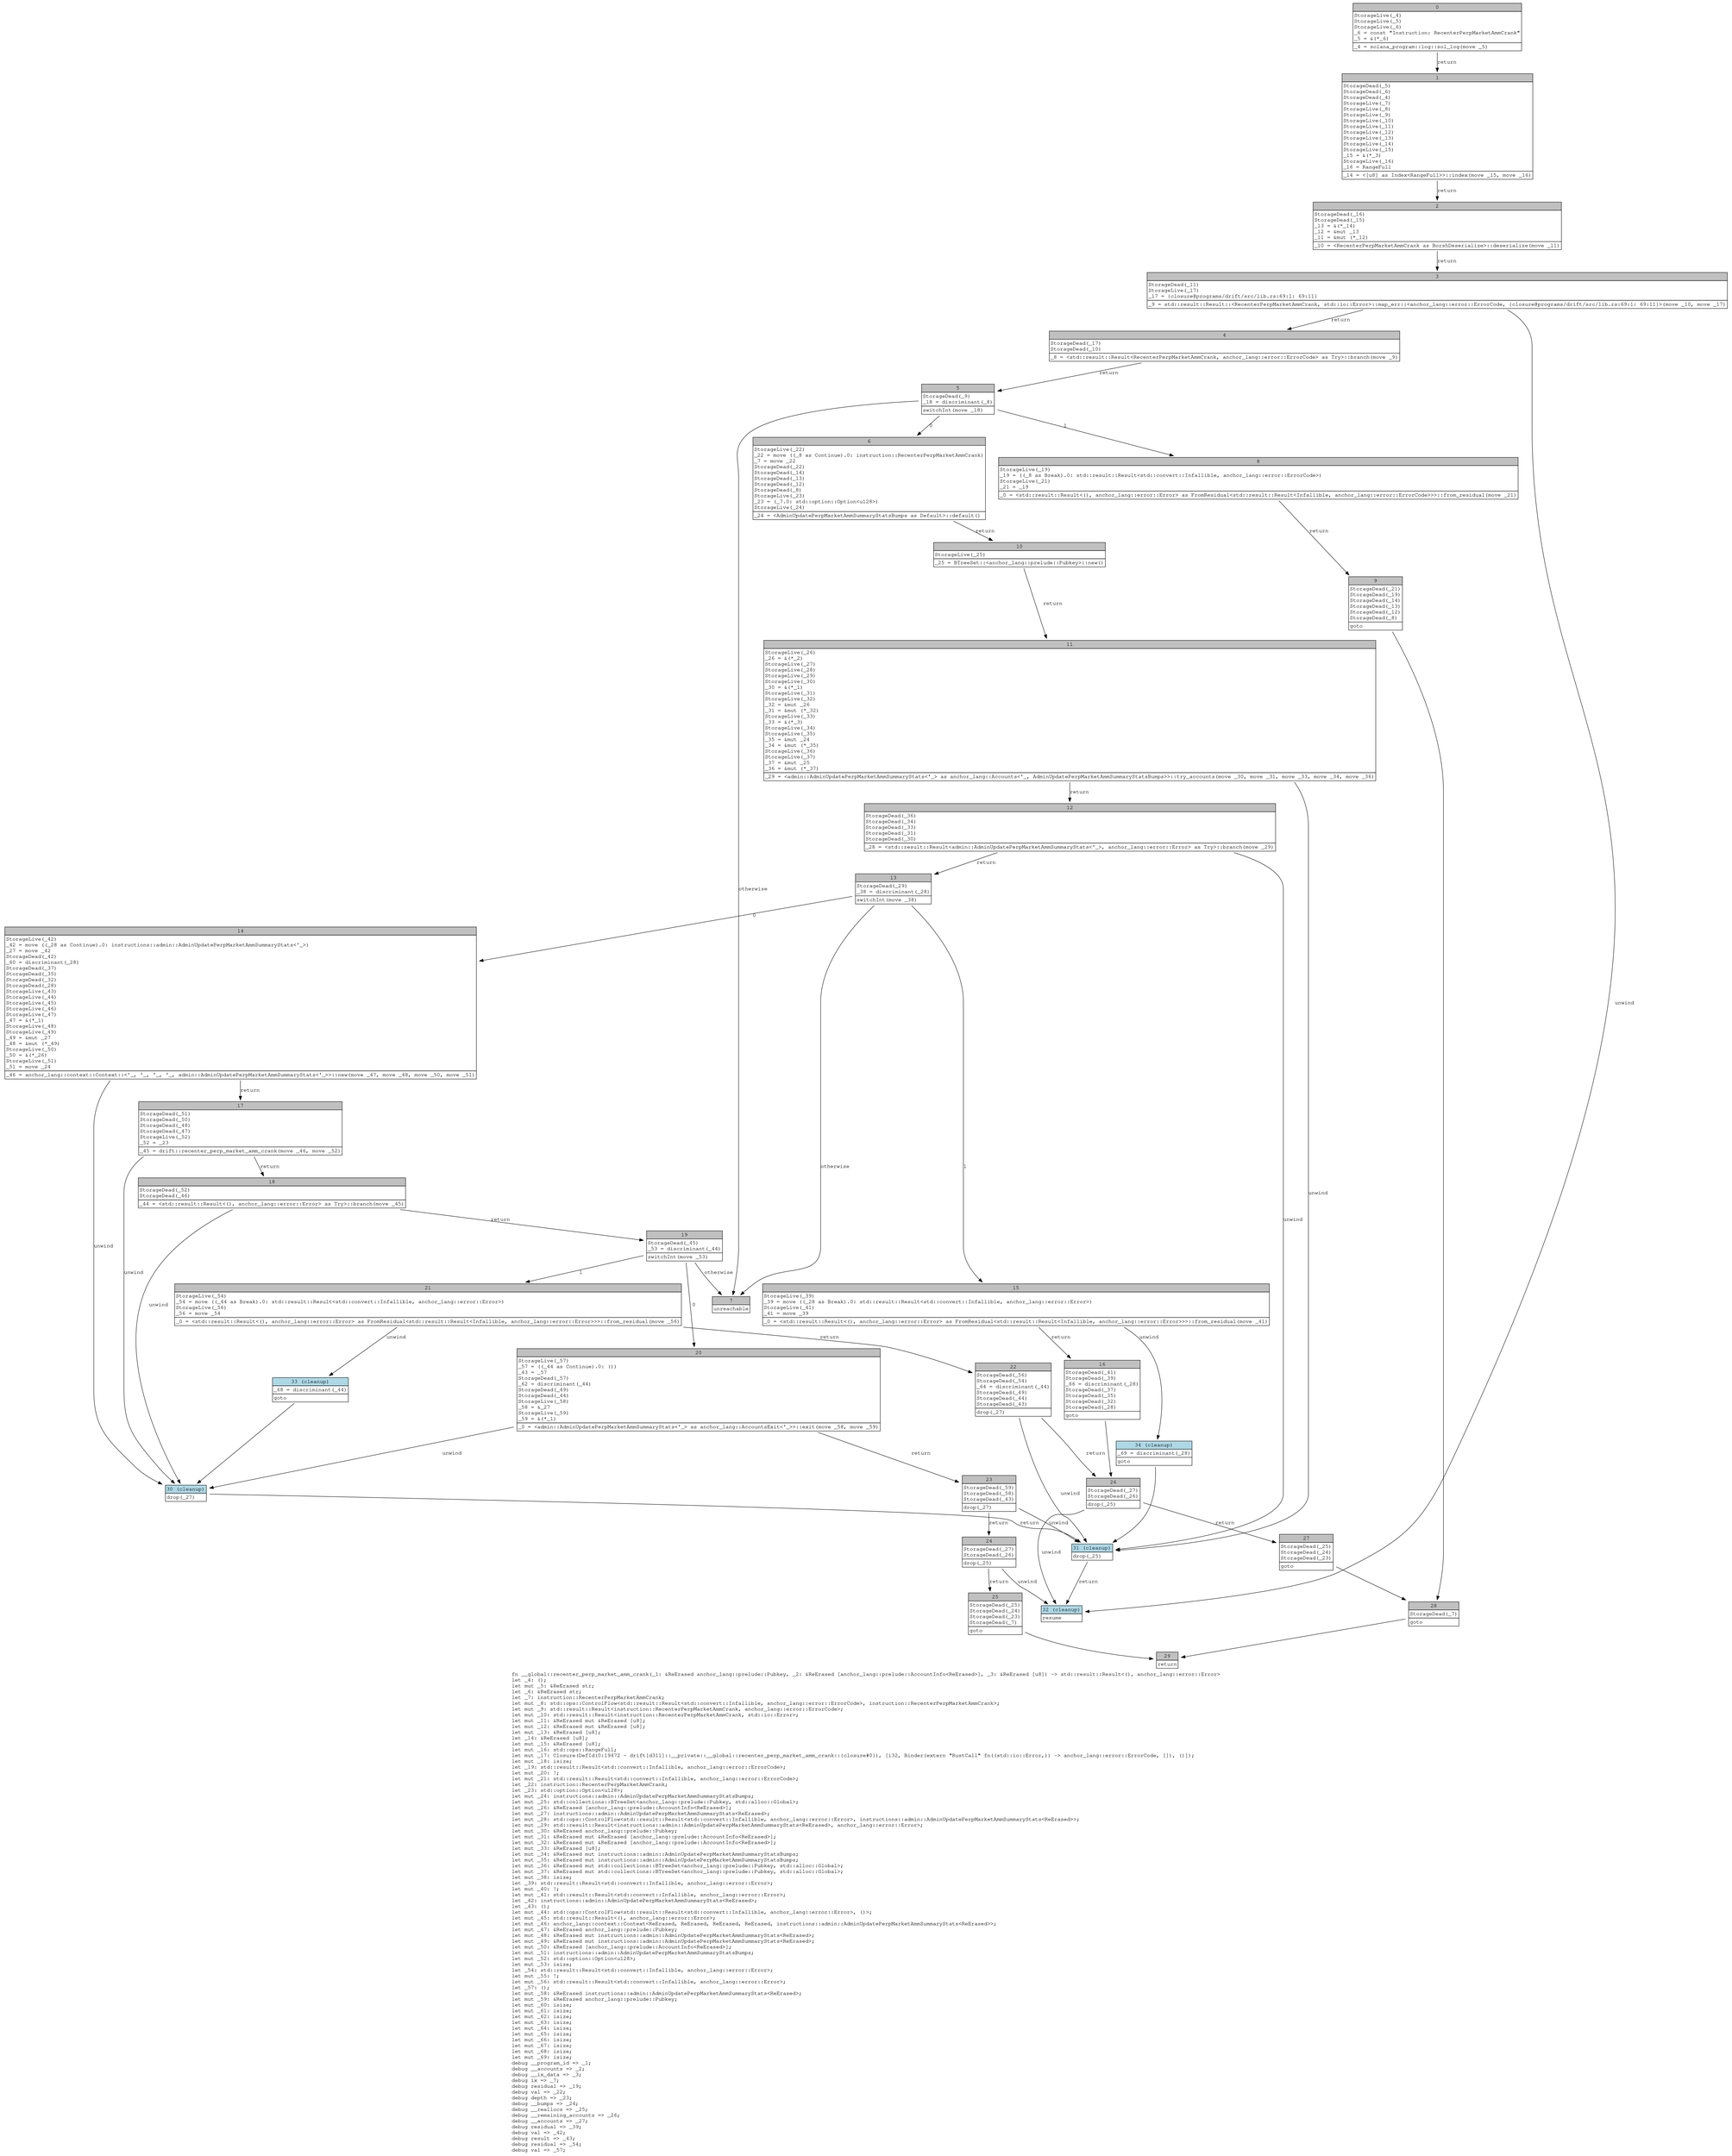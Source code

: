 digraph Mir_0_19470 {
    graph [fontname="Courier, monospace"];
    node [fontname="Courier, monospace"];
    edge [fontname="Courier, monospace"];
    label=<fn __global::recenter_perp_market_amm_crank(_1: &amp;ReErased anchor_lang::prelude::Pubkey, _2: &amp;ReErased [anchor_lang::prelude::AccountInfo&lt;ReErased&gt;], _3: &amp;ReErased [u8]) -&gt; std::result::Result&lt;(), anchor_lang::error::Error&gt;<br align="left"/>let _4: ();<br align="left"/>let mut _5: &amp;ReErased str;<br align="left"/>let _6: &amp;ReErased str;<br align="left"/>let _7: instruction::RecenterPerpMarketAmmCrank;<br align="left"/>let mut _8: std::ops::ControlFlow&lt;std::result::Result&lt;std::convert::Infallible, anchor_lang::error::ErrorCode&gt;, instruction::RecenterPerpMarketAmmCrank&gt;;<br align="left"/>let mut _9: std::result::Result&lt;instruction::RecenterPerpMarketAmmCrank, anchor_lang::error::ErrorCode&gt;;<br align="left"/>let mut _10: std::result::Result&lt;instruction::RecenterPerpMarketAmmCrank, std::io::Error&gt;;<br align="left"/>let mut _11: &amp;ReErased mut &amp;ReErased [u8];<br align="left"/>let mut _12: &amp;ReErased mut &amp;ReErased [u8];<br align="left"/>let mut _13: &amp;ReErased [u8];<br align="left"/>let _14: &amp;ReErased [u8];<br align="left"/>let mut _15: &amp;ReErased [u8];<br align="left"/>let mut _16: std::ops::RangeFull;<br align="left"/>let mut _17: Closure(DefId(0:19472 ~ drift[d311]::__private::__global::recenter_perp_market_amm_crank::{closure#0}), [i32, Binder(extern &quot;RustCall&quot; fn((std::io::Error,)) -&gt; anchor_lang::error::ErrorCode, []), ()]);<br align="left"/>let mut _18: isize;<br align="left"/>let _19: std::result::Result&lt;std::convert::Infallible, anchor_lang::error::ErrorCode&gt;;<br align="left"/>let mut _20: !;<br align="left"/>let mut _21: std::result::Result&lt;std::convert::Infallible, anchor_lang::error::ErrorCode&gt;;<br align="left"/>let _22: instruction::RecenterPerpMarketAmmCrank;<br align="left"/>let _23: std::option::Option&lt;u128&gt;;<br align="left"/>let mut _24: instructions::admin::AdminUpdatePerpMarketAmmSummaryStatsBumps;<br align="left"/>let mut _25: std::collections::BTreeSet&lt;anchor_lang::prelude::Pubkey, std::alloc::Global&gt;;<br align="left"/>let mut _26: &amp;ReErased [anchor_lang::prelude::AccountInfo&lt;ReErased&gt;];<br align="left"/>let mut _27: instructions::admin::AdminUpdatePerpMarketAmmSummaryStats&lt;ReErased&gt;;<br align="left"/>let mut _28: std::ops::ControlFlow&lt;std::result::Result&lt;std::convert::Infallible, anchor_lang::error::Error&gt;, instructions::admin::AdminUpdatePerpMarketAmmSummaryStats&lt;ReErased&gt;&gt;;<br align="left"/>let mut _29: std::result::Result&lt;instructions::admin::AdminUpdatePerpMarketAmmSummaryStats&lt;ReErased&gt;, anchor_lang::error::Error&gt;;<br align="left"/>let mut _30: &amp;ReErased anchor_lang::prelude::Pubkey;<br align="left"/>let mut _31: &amp;ReErased mut &amp;ReErased [anchor_lang::prelude::AccountInfo&lt;ReErased&gt;];<br align="left"/>let mut _32: &amp;ReErased mut &amp;ReErased [anchor_lang::prelude::AccountInfo&lt;ReErased&gt;];<br align="left"/>let mut _33: &amp;ReErased [u8];<br align="left"/>let mut _34: &amp;ReErased mut instructions::admin::AdminUpdatePerpMarketAmmSummaryStatsBumps;<br align="left"/>let mut _35: &amp;ReErased mut instructions::admin::AdminUpdatePerpMarketAmmSummaryStatsBumps;<br align="left"/>let mut _36: &amp;ReErased mut std::collections::BTreeSet&lt;anchor_lang::prelude::Pubkey, std::alloc::Global&gt;;<br align="left"/>let mut _37: &amp;ReErased mut std::collections::BTreeSet&lt;anchor_lang::prelude::Pubkey, std::alloc::Global&gt;;<br align="left"/>let mut _38: isize;<br align="left"/>let _39: std::result::Result&lt;std::convert::Infallible, anchor_lang::error::Error&gt;;<br align="left"/>let mut _40: !;<br align="left"/>let mut _41: std::result::Result&lt;std::convert::Infallible, anchor_lang::error::Error&gt;;<br align="left"/>let _42: instructions::admin::AdminUpdatePerpMarketAmmSummaryStats&lt;ReErased&gt;;<br align="left"/>let _43: ();<br align="left"/>let mut _44: std::ops::ControlFlow&lt;std::result::Result&lt;std::convert::Infallible, anchor_lang::error::Error&gt;, ()&gt;;<br align="left"/>let mut _45: std::result::Result&lt;(), anchor_lang::error::Error&gt;;<br align="left"/>let mut _46: anchor_lang::context::Context&lt;ReErased, ReErased, ReErased, ReErased, instructions::admin::AdminUpdatePerpMarketAmmSummaryStats&lt;ReErased&gt;&gt;;<br align="left"/>let mut _47: &amp;ReErased anchor_lang::prelude::Pubkey;<br align="left"/>let mut _48: &amp;ReErased mut instructions::admin::AdminUpdatePerpMarketAmmSummaryStats&lt;ReErased&gt;;<br align="left"/>let mut _49: &amp;ReErased mut instructions::admin::AdminUpdatePerpMarketAmmSummaryStats&lt;ReErased&gt;;<br align="left"/>let mut _50: &amp;ReErased [anchor_lang::prelude::AccountInfo&lt;ReErased&gt;];<br align="left"/>let mut _51: instructions::admin::AdminUpdatePerpMarketAmmSummaryStatsBumps;<br align="left"/>let mut _52: std::option::Option&lt;u128&gt;;<br align="left"/>let mut _53: isize;<br align="left"/>let _54: std::result::Result&lt;std::convert::Infallible, anchor_lang::error::Error&gt;;<br align="left"/>let mut _55: !;<br align="left"/>let mut _56: std::result::Result&lt;std::convert::Infallible, anchor_lang::error::Error&gt;;<br align="left"/>let _57: ();<br align="left"/>let mut _58: &amp;ReErased instructions::admin::AdminUpdatePerpMarketAmmSummaryStats&lt;ReErased&gt;;<br align="left"/>let mut _59: &amp;ReErased anchor_lang::prelude::Pubkey;<br align="left"/>let mut _60: isize;<br align="left"/>let mut _61: isize;<br align="left"/>let mut _62: isize;<br align="left"/>let mut _63: isize;<br align="left"/>let mut _64: isize;<br align="left"/>let mut _65: isize;<br align="left"/>let mut _66: isize;<br align="left"/>let mut _67: isize;<br align="left"/>let mut _68: isize;<br align="left"/>let mut _69: isize;<br align="left"/>debug __program_id =&gt; _1;<br align="left"/>debug __accounts =&gt; _2;<br align="left"/>debug __ix_data =&gt; _3;<br align="left"/>debug ix =&gt; _7;<br align="left"/>debug residual =&gt; _19;<br align="left"/>debug val =&gt; _22;<br align="left"/>debug depth =&gt; _23;<br align="left"/>debug __bumps =&gt; _24;<br align="left"/>debug __reallocs =&gt; _25;<br align="left"/>debug __remaining_accounts =&gt; _26;<br align="left"/>debug __accounts =&gt; _27;<br align="left"/>debug residual =&gt; _39;<br align="left"/>debug val =&gt; _42;<br align="left"/>debug result =&gt; _43;<br align="left"/>debug residual =&gt; _54;<br align="left"/>debug val =&gt; _57;<br align="left"/>>;
    bb0__0_19470 [shape="none", label=<<table border="0" cellborder="1" cellspacing="0"><tr><td bgcolor="gray" align="center" colspan="1">0</td></tr><tr><td align="left" balign="left">StorageLive(_4)<br/>StorageLive(_5)<br/>StorageLive(_6)<br/>_6 = const &quot;Instruction: RecenterPerpMarketAmmCrank&quot;<br/>_5 = &amp;(*_6)<br/></td></tr><tr><td align="left">_4 = solana_program::log::sol_log(move _5)</td></tr></table>>];
    bb1__0_19470 [shape="none", label=<<table border="0" cellborder="1" cellspacing="0"><tr><td bgcolor="gray" align="center" colspan="1">1</td></tr><tr><td align="left" balign="left">StorageDead(_5)<br/>StorageDead(_6)<br/>StorageDead(_4)<br/>StorageLive(_7)<br/>StorageLive(_8)<br/>StorageLive(_9)<br/>StorageLive(_10)<br/>StorageLive(_11)<br/>StorageLive(_12)<br/>StorageLive(_13)<br/>StorageLive(_14)<br/>StorageLive(_15)<br/>_15 = &amp;(*_3)<br/>StorageLive(_16)<br/>_16 = RangeFull<br/></td></tr><tr><td align="left">_14 = &lt;[u8] as Index&lt;RangeFull&gt;&gt;::index(move _15, move _16)</td></tr></table>>];
    bb2__0_19470 [shape="none", label=<<table border="0" cellborder="1" cellspacing="0"><tr><td bgcolor="gray" align="center" colspan="1">2</td></tr><tr><td align="left" balign="left">StorageDead(_16)<br/>StorageDead(_15)<br/>_13 = &amp;(*_14)<br/>_12 = &amp;mut _13<br/>_11 = &amp;mut (*_12)<br/></td></tr><tr><td align="left">_10 = &lt;RecenterPerpMarketAmmCrank as BorshDeserialize&gt;::deserialize(move _11)</td></tr></table>>];
    bb3__0_19470 [shape="none", label=<<table border="0" cellborder="1" cellspacing="0"><tr><td bgcolor="gray" align="center" colspan="1">3</td></tr><tr><td align="left" balign="left">StorageDead(_11)<br/>StorageLive(_17)<br/>_17 = {closure@programs/drift/src/lib.rs:69:1: 69:11}<br/></td></tr><tr><td align="left">_9 = std::result::Result::&lt;RecenterPerpMarketAmmCrank, std::io::Error&gt;::map_err::&lt;anchor_lang::error::ErrorCode, {closure@programs/drift/src/lib.rs:69:1: 69:11}&gt;(move _10, move _17)</td></tr></table>>];
    bb4__0_19470 [shape="none", label=<<table border="0" cellborder="1" cellspacing="0"><tr><td bgcolor="gray" align="center" colspan="1">4</td></tr><tr><td align="left" balign="left">StorageDead(_17)<br/>StorageDead(_10)<br/></td></tr><tr><td align="left">_8 = &lt;std::result::Result&lt;RecenterPerpMarketAmmCrank, anchor_lang::error::ErrorCode&gt; as Try&gt;::branch(move _9)</td></tr></table>>];
    bb5__0_19470 [shape="none", label=<<table border="0" cellborder="1" cellspacing="0"><tr><td bgcolor="gray" align="center" colspan="1">5</td></tr><tr><td align="left" balign="left">StorageDead(_9)<br/>_18 = discriminant(_8)<br/></td></tr><tr><td align="left">switchInt(move _18)</td></tr></table>>];
    bb6__0_19470 [shape="none", label=<<table border="0" cellborder="1" cellspacing="0"><tr><td bgcolor="gray" align="center" colspan="1">6</td></tr><tr><td align="left" balign="left">StorageLive(_22)<br/>_22 = move ((_8 as Continue).0: instruction::RecenterPerpMarketAmmCrank)<br/>_7 = move _22<br/>StorageDead(_22)<br/>StorageDead(_14)<br/>StorageDead(_13)<br/>StorageDead(_12)<br/>StorageDead(_8)<br/>StorageLive(_23)<br/>_23 = (_7.0: std::option::Option&lt;u128&gt;)<br/>StorageLive(_24)<br/></td></tr><tr><td align="left">_24 = &lt;AdminUpdatePerpMarketAmmSummaryStatsBumps as Default&gt;::default()</td></tr></table>>];
    bb7__0_19470 [shape="none", label=<<table border="0" cellborder="1" cellspacing="0"><tr><td bgcolor="gray" align="center" colspan="1">7</td></tr><tr><td align="left">unreachable</td></tr></table>>];
    bb8__0_19470 [shape="none", label=<<table border="0" cellborder="1" cellspacing="0"><tr><td bgcolor="gray" align="center" colspan="1">8</td></tr><tr><td align="left" balign="left">StorageLive(_19)<br/>_19 = ((_8 as Break).0: std::result::Result&lt;std::convert::Infallible, anchor_lang::error::ErrorCode&gt;)<br/>StorageLive(_21)<br/>_21 = _19<br/></td></tr><tr><td align="left">_0 = &lt;std::result::Result&lt;(), anchor_lang::error::Error&gt; as FromResidual&lt;std::result::Result&lt;Infallible, anchor_lang::error::ErrorCode&gt;&gt;&gt;::from_residual(move _21)</td></tr></table>>];
    bb9__0_19470 [shape="none", label=<<table border="0" cellborder="1" cellspacing="0"><tr><td bgcolor="gray" align="center" colspan="1">9</td></tr><tr><td align="left" balign="left">StorageDead(_21)<br/>StorageDead(_19)<br/>StorageDead(_14)<br/>StorageDead(_13)<br/>StorageDead(_12)<br/>StorageDead(_8)<br/></td></tr><tr><td align="left">goto</td></tr></table>>];
    bb10__0_19470 [shape="none", label=<<table border="0" cellborder="1" cellspacing="0"><tr><td bgcolor="gray" align="center" colspan="1">10</td></tr><tr><td align="left" balign="left">StorageLive(_25)<br/></td></tr><tr><td align="left">_25 = BTreeSet::&lt;anchor_lang::prelude::Pubkey&gt;::new()</td></tr></table>>];
    bb11__0_19470 [shape="none", label=<<table border="0" cellborder="1" cellspacing="0"><tr><td bgcolor="gray" align="center" colspan="1">11</td></tr><tr><td align="left" balign="left">StorageLive(_26)<br/>_26 = &amp;(*_2)<br/>StorageLive(_27)<br/>StorageLive(_28)<br/>StorageLive(_29)<br/>StorageLive(_30)<br/>_30 = &amp;(*_1)<br/>StorageLive(_31)<br/>StorageLive(_32)<br/>_32 = &amp;mut _26<br/>_31 = &amp;mut (*_32)<br/>StorageLive(_33)<br/>_33 = &amp;(*_3)<br/>StorageLive(_34)<br/>StorageLive(_35)<br/>_35 = &amp;mut _24<br/>_34 = &amp;mut (*_35)<br/>StorageLive(_36)<br/>StorageLive(_37)<br/>_37 = &amp;mut _25<br/>_36 = &amp;mut (*_37)<br/></td></tr><tr><td align="left">_29 = &lt;admin::AdminUpdatePerpMarketAmmSummaryStats&lt;'_&gt; as anchor_lang::Accounts&lt;'_, AdminUpdatePerpMarketAmmSummaryStatsBumps&gt;&gt;::try_accounts(move _30, move _31, move _33, move _34, move _36)</td></tr></table>>];
    bb12__0_19470 [shape="none", label=<<table border="0" cellborder="1" cellspacing="0"><tr><td bgcolor="gray" align="center" colspan="1">12</td></tr><tr><td align="left" balign="left">StorageDead(_36)<br/>StorageDead(_34)<br/>StorageDead(_33)<br/>StorageDead(_31)<br/>StorageDead(_30)<br/></td></tr><tr><td align="left">_28 = &lt;std::result::Result&lt;admin::AdminUpdatePerpMarketAmmSummaryStats&lt;'_&gt;, anchor_lang::error::Error&gt; as Try&gt;::branch(move _29)</td></tr></table>>];
    bb13__0_19470 [shape="none", label=<<table border="0" cellborder="1" cellspacing="0"><tr><td bgcolor="gray" align="center" colspan="1">13</td></tr><tr><td align="left" balign="left">StorageDead(_29)<br/>_38 = discriminant(_28)<br/></td></tr><tr><td align="left">switchInt(move _38)</td></tr></table>>];
    bb14__0_19470 [shape="none", label=<<table border="0" cellborder="1" cellspacing="0"><tr><td bgcolor="gray" align="center" colspan="1">14</td></tr><tr><td align="left" balign="left">StorageLive(_42)<br/>_42 = move ((_28 as Continue).0: instructions::admin::AdminUpdatePerpMarketAmmSummaryStats&lt;'_&gt;)<br/>_27 = move _42<br/>StorageDead(_42)<br/>_60 = discriminant(_28)<br/>StorageDead(_37)<br/>StorageDead(_35)<br/>StorageDead(_32)<br/>StorageDead(_28)<br/>StorageLive(_43)<br/>StorageLive(_44)<br/>StorageLive(_45)<br/>StorageLive(_46)<br/>StorageLive(_47)<br/>_47 = &amp;(*_1)<br/>StorageLive(_48)<br/>StorageLive(_49)<br/>_49 = &amp;mut _27<br/>_48 = &amp;mut (*_49)<br/>StorageLive(_50)<br/>_50 = &amp;(*_26)<br/>StorageLive(_51)<br/>_51 = move _24<br/></td></tr><tr><td align="left">_46 = anchor_lang::context::Context::&lt;'_, '_, '_, '_, admin::AdminUpdatePerpMarketAmmSummaryStats&lt;'_&gt;&gt;::new(move _47, move _48, move _50, move _51)</td></tr></table>>];
    bb15__0_19470 [shape="none", label=<<table border="0" cellborder="1" cellspacing="0"><tr><td bgcolor="gray" align="center" colspan="1">15</td></tr><tr><td align="left" balign="left">StorageLive(_39)<br/>_39 = move ((_28 as Break).0: std::result::Result&lt;std::convert::Infallible, anchor_lang::error::Error&gt;)<br/>StorageLive(_41)<br/>_41 = move _39<br/></td></tr><tr><td align="left">_0 = &lt;std::result::Result&lt;(), anchor_lang::error::Error&gt; as FromResidual&lt;std::result::Result&lt;Infallible, anchor_lang::error::Error&gt;&gt;&gt;::from_residual(move _41)</td></tr></table>>];
    bb16__0_19470 [shape="none", label=<<table border="0" cellborder="1" cellspacing="0"><tr><td bgcolor="gray" align="center" colspan="1">16</td></tr><tr><td align="left" balign="left">StorageDead(_41)<br/>StorageDead(_39)<br/>_66 = discriminant(_28)<br/>StorageDead(_37)<br/>StorageDead(_35)<br/>StorageDead(_32)<br/>StorageDead(_28)<br/></td></tr><tr><td align="left">goto</td></tr></table>>];
    bb17__0_19470 [shape="none", label=<<table border="0" cellborder="1" cellspacing="0"><tr><td bgcolor="gray" align="center" colspan="1">17</td></tr><tr><td align="left" balign="left">StorageDead(_51)<br/>StorageDead(_50)<br/>StorageDead(_48)<br/>StorageDead(_47)<br/>StorageLive(_52)<br/>_52 = _23<br/></td></tr><tr><td align="left">_45 = drift::recenter_perp_market_amm_crank(move _46, move _52)</td></tr></table>>];
    bb18__0_19470 [shape="none", label=<<table border="0" cellborder="1" cellspacing="0"><tr><td bgcolor="gray" align="center" colspan="1">18</td></tr><tr><td align="left" balign="left">StorageDead(_52)<br/>StorageDead(_46)<br/></td></tr><tr><td align="left">_44 = &lt;std::result::Result&lt;(), anchor_lang::error::Error&gt; as Try&gt;::branch(move _45)</td></tr></table>>];
    bb19__0_19470 [shape="none", label=<<table border="0" cellborder="1" cellspacing="0"><tr><td bgcolor="gray" align="center" colspan="1">19</td></tr><tr><td align="left" balign="left">StorageDead(_45)<br/>_53 = discriminant(_44)<br/></td></tr><tr><td align="left">switchInt(move _53)</td></tr></table>>];
    bb20__0_19470 [shape="none", label=<<table border="0" cellborder="1" cellspacing="0"><tr><td bgcolor="gray" align="center" colspan="1">20</td></tr><tr><td align="left" balign="left">StorageLive(_57)<br/>_57 = ((_44 as Continue).0: ())<br/>_43 = _57<br/>StorageDead(_57)<br/>_62 = discriminant(_44)<br/>StorageDead(_49)<br/>StorageDead(_44)<br/>StorageLive(_58)<br/>_58 = &amp;_27<br/>StorageLive(_59)<br/>_59 = &amp;(*_1)<br/></td></tr><tr><td align="left">_0 = &lt;admin::AdminUpdatePerpMarketAmmSummaryStats&lt;'_&gt; as anchor_lang::AccountsExit&lt;'_&gt;&gt;::exit(move _58, move _59)</td></tr></table>>];
    bb21__0_19470 [shape="none", label=<<table border="0" cellborder="1" cellspacing="0"><tr><td bgcolor="gray" align="center" colspan="1">21</td></tr><tr><td align="left" balign="left">StorageLive(_54)<br/>_54 = move ((_44 as Break).0: std::result::Result&lt;std::convert::Infallible, anchor_lang::error::Error&gt;)<br/>StorageLive(_56)<br/>_56 = move _54<br/></td></tr><tr><td align="left">_0 = &lt;std::result::Result&lt;(), anchor_lang::error::Error&gt; as FromResidual&lt;std::result::Result&lt;Infallible, anchor_lang::error::Error&gt;&gt;&gt;::from_residual(move _56)</td></tr></table>>];
    bb22__0_19470 [shape="none", label=<<table border="0" cellborder="1" cellspacing="0"><tr><td bgcolor="gray" align="center" colspan="1">22</td></tr><tr><td align="left" balign="left">StorageDead(_56)<br/>StorageDead(_54)<br/>_64 = discriminant(_44)<br/>StorageDead(_49)<br/>StorageDead(_44)<br/>StorageDead(_43)<br/></td></tr><tr><td align="left">drop(_27)</td></tr></table>>];
    bb23__0_19470 [shape="none", label=<<table border="0" cellborder="1" cellspacing="0"><tr><td bgcolor="gray" align="center" colspan="1">23</td></tr><tr><td align="left" balign="left">StorageDead(_59)<br/>StorageDead(_58)<br/>StorageDead(_43)<br/></td></tr><tr><td align="left">drop(_27)</td></tr></table>>];
    bb24__0_19470 [shape="none", label=<<table border="0" cellborder="1" cellspacing="0"><tr><td bgcolor="gray" align="center" colspan="1">24</td></tr><tr><td align="left" balign="left">StorageDead(_27)<br/>StorageDead(_26)<br/></td></tr><tr><td align="left">drop(_25)</td></tr></table>>];
    bb25__0_19470 [shape="none", label=<<table border="0" cellborder="1" cellspacing="0"><tr><td bgcolor="gray" align="center" colspan="1">25</td></tr><tr><td align="left" balign="left">StorageDead(_25)<br/>StorageDead(_24)<br/>StorageDead(_23)<br/>StorageDead(_7)<br/></td></tr><tr><td align="left">goto</td></tr></table>>];
    bb26__0_19470 [shape="none", label=<<table border="0" cellborder="1" cellspacing="0"><tr><td bgcolor="gray" align="center" colspan="1">26</td></tr><tr><td align="left" balign="left">StorageDead(_27)<br/>StorageDead(_26)<br/></td></tr><tr><td align="left">drop(_25)</td></tr></table>>];
    bb27__0_19470 [shape="none", label=<<table border="0" cellborder="1" cellspacing="0"><tr><td bgcolor="gray" align="center" colspan="1">27</td></tr><tr><td align="left" balign="left">StorageDead(_25)<br/>StorageDead(_24)<br/>StorageDead(_23)<br/></td></tr><tr><td align="left">goto</td></tr></table>>];
    bb28__0_19470 [shape="none", label=<<table border="0" cellborder="1" cellspacing="0"><tr><td bgcolor="gray" align="center" colspan="1">28</td></tr><tr><td align="left" balign="left">StorageDead(_7)<br/></td></tr><tr><td align="left">goto</td></tr></table>>];
    bb29__0_19470 [shape="none", label=<<table border="0" cellborder="1" cellspacing="0"><tr><td bgcolor="gray" align="center" colspan="1">29</td></tr><tr><td align="left">return</td></tr></table>>];
    bb30__0_19470 [shape="none", label=<<table border="0" cellborder="1" cellspacing="0"><tr><td bgcolor="lightblue" align="center" colspan="1">30 (cleanup)</td></tr><tr><td align="left">drop(_27)</td></tr></table>>];
    bb31__0_19470 [shape="none", label=<<table border="0" cellborder="1" cellspacing="0"><tr><td bgcolor="lightblue" align="center" colspan="1">31 (cleanup)</td></tr><tr><td align="left">drop(_25)</td></tr></table>>];
    bb32__0_19470 [shape="none", label=<<table border="0" cellborder="1" cellspacing="0"><tr><td bgcolor="lightblue" align="center" colspan="1">32 (cleanup)</td></tr><tr><td align="left">resume</td></tr></table>>];
    bb33__0_19470 [shape="none", label=<<table border="0" cellborder="1" cellspacing="0"><tr><td bgcolor="lightblue" align="center" colspan="1">33 (cleanup)</td></tr><tr><td align="left" balign="left">_68 = discriminant(_44)<br/></td></tr><tr><td align="left">goto</td></tr></table>>];
    bb34__0_19470 [shape="none", label=<<table border="0" cellborder="1" cellspacing="0"><tr><td bgcolor="lightblue" align="center" colspan="1">34 (cleanup)</td></tr><tr><td align="left" balign="left">_69 = discriminant(_28)<br/></td></tr><tr><td align="left">goto</td></tr></table>>];
    bb0__0_19470 -> bb1__0_19470 [label="return"];
    bb1__0_19470 -> bb2__0_19470 [label="return"];
    bb2__0_19470 -> bb3__0_19470 [label="return"];
    bb3__0_19470 -> bb4__0_19470 [label="return"];
    bb3__0_19470 -> bb32__0_19470 [label="unwind"];
    bb4__0_19470 -> bb5__0_19470 [label="return"];
    bb5__0_19470 -> bb6__0_19470 [label="0"];
    bb5__0_19470 -> bb8__0_19470 [label="1"];
    bb5__0_19470 -> bb7__0_19470 [label="otherwise"];
    bb6__0_19470 -> bb10__0_19470 [label="return"];
    bb8__0_19470 -> bb9__0_19470 [label="return"];
    bb9__0_19470 -> bb28__0_19470 [label=""];
    bb10__0_19470 -> bb11__0_19470 [label="return"];
    bb11__0_19470 -> bb12__0_19470 [label="return"];
    bb11__0_19470 -> bb31__0_19470 [label="unwind"];
    bb12__0_19470 -> bb13__0_19470 [label="return"];
    bb12__0_19470 -> bb31__0_19470 [label="unwind"];
    bb13__0_19470 -> bb14__0_19470 [label="0"];
    bb13__0_19470 -> bb15__0_19470 [label="1"];
    bb13__0_19470 -> bb7__0_19470 [label="otherwise"];
    bb14__0_19470 -> bb17__0_19470 [label="return"];
    bb14__0_19470 -> bb30__0_19470 [label="unwind"];
    bb15__0_19470 -> bb16__0_19470 [label="return"];
    bb15__0_19470 -> bb34__0_19470 [label="unwind"];
    bb16__0_19470 -> bb26__0_19470 [label=""];
    bb17__0_19470 -> bb18__0_19470 [label="return"];
    bb17__0_19470 -> bb30__0_19470 [label="unwind"];
    bb18__0_19470 -> bb19__0_19470 [label="return"];
    bb18__0_19470 -> bb30__0_19470 [label="unwind"];
    bb19__0_19470 -> bb20__0_19470 [label="0"];
    bb19__0_19470 -> bb21__0_19470 [label="1"];
    bb19__0_19470 -> bb7__0_19470 [label="otherwise"];
    bb20__0_19470 -> bb23__0_19470 [label="return"];
    bb20__0_19470 -> bb30__0_19470 [label="unwind"];
    bb21__0_19470 -> bb22__0_19470 [label="return"];
    bb21__0_19470 -> bb33__0_19470 [label="unwind"];
    bb22__0_19470 -> bb26__0_19470 [label="return"];
    bb22__0_19470 -> bb31__0_19470 [label="unwind"];
    bb23__0_19470 -> bb24__0_19470 [label="return"];
    bb23__0_19470 -> bb31__0_19470 [label="unwind"];
    bb24__0_19470 -> bb25__0_19470 [label="return"];
    bb24__0_19470 -> bb32__0_19470 [label="unwind"];
    bb25__0_19470 -> bb29__0_19470 [label=""];
    bb26__0_19470 -> bb27__0_19470 [label="return"];
    bb26__0_19470 -> bb32__0_19470 [label="unwind"];
    bb27__0_19470 -> bb28__0_19470 [label=""];
    bb28__0_19470 -> bb29__0_19470 [label=""];
    bb30__0_19470 -> bb31__0_19470 [label="return"];
    bb31__0_19470 -> bb32__0_19470 [label="return"];
    bb33__0_19470 -> bb30__0_19470 [label=""];
    bb34__0_19470 -> bb31__0_19470 [label=""];
}
